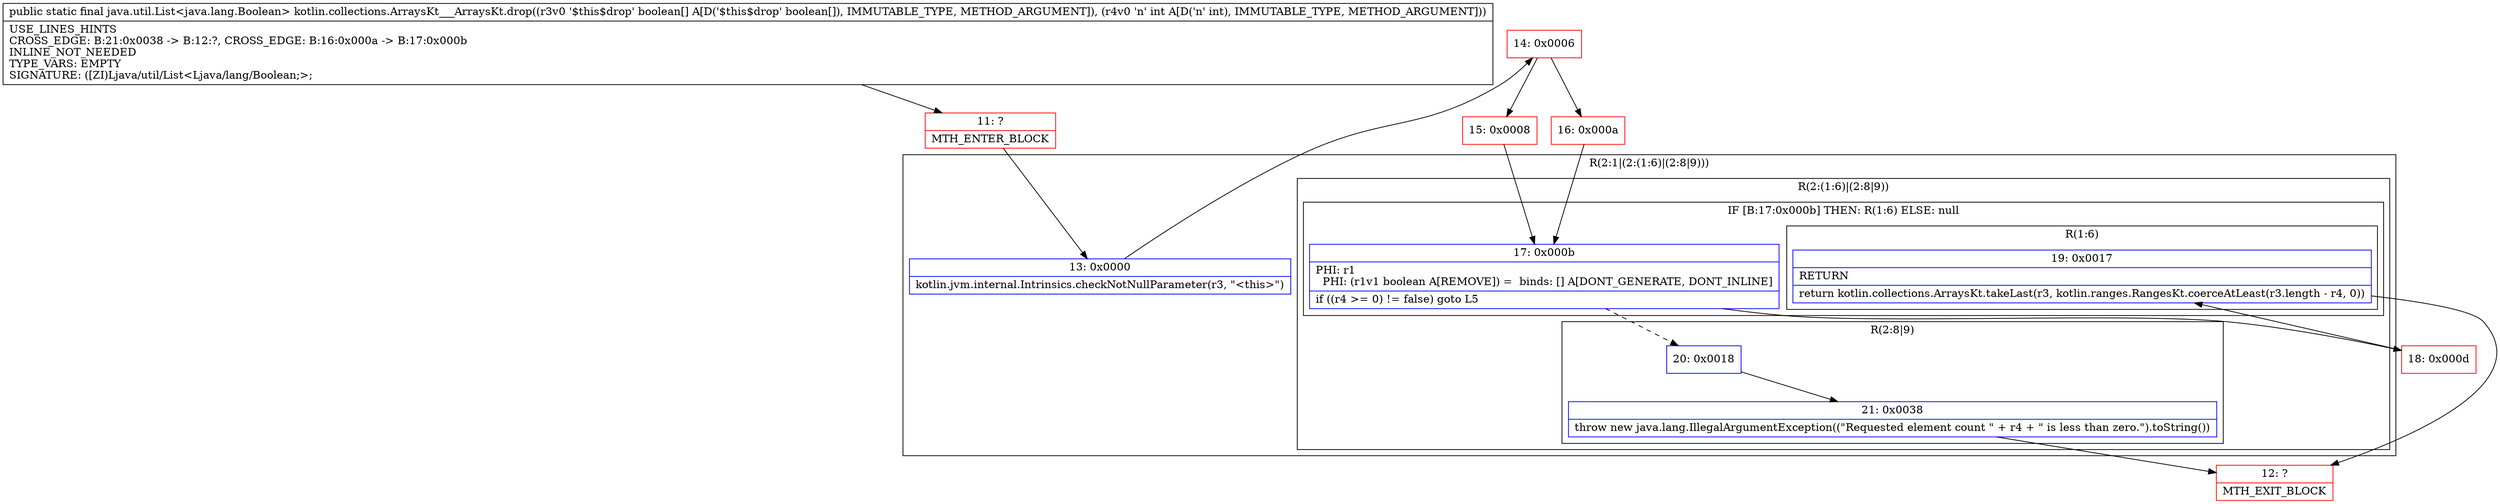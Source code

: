 digraph "CFG forkotlin.collections.ArraysKt___ArraysKt.drop([ZI)Ljava\/util\/List;" {
subgraph cluster_Region_1810062045 {
label = "R(2:1|(2:(1:6)|(2:8|9)))";
node [shape=record,color=blue];
Node_13 [shape=record,label="{13\:\ 0x0000|kotlin.jvm.internal.Intrinsics.checkNotNullParameter(r3, \"\<this\>\")\l}"];
subgraph cluster_Region_539086965 {
label = "R(2:(1:6)|(2:8|9))";
node [shape=record,color=blue];
subgraph cluster_IfRegion_1269481697 {
label = "IF [B:17:0x000b] THEN: R(1:6) ELSE: null";
node [shape=record,color=blue];
Node_17 [shape=record,label="{17\:\ 0x000b|PHI: r1 \l  PHI: (r1v1 boolean A[REMOVE]) =  binds: [] A[DONT_GENERATE, DONT_INLINE]\l|if ((r4 \>= 0) != false) goto L5\l}"];
subgraph cluster_Region_1298536212 {
label = "R(1:6)";
node [shape=record,color=blue];
Node_19 [shape=record,label="{19\:\ 0x0017|RETURN\l|return kotlin.collections.ArraysKt.takeLast(r3, kotlin.ranges.RangesKt.coerceAtLeast(r3.length \- r4, 0))\l}"];
}
}
subgraph cluster_Region_1008900567 {
label = "R(2:8|9)";
node [shape=record,color=blue];
Node_20 [shape=record,label="{20\:\ 0x0018}"];
Node_21 [shape=record,label="{21\:\ 0x0038|throw new java.lang.IllegalArgumentException((\"Requested element count \" + r4 + \" is less than zero.\").toString())\l}"];
}
}
}
Node_11 [shape=record,color=red,label="{11\:\ ?|MTH_ENTER_BLOCK\l}"];
Node_14 [shape=record,color=red,label="{14\:\ 0x0006}"];
Node_15 [shape=record,color=red,label="{15\:\ 0x0008}"];
Node_18 [shape=record,color=red,label="{18\:\ 0x000d}"];
Node_12 [shape=record,color=red,label="{12\:\ ?|MTH_EXIT_BLOCK\l}"];
Node_16 [shape=record,color=red,label="{16\:\ 0x000a}"];
MethodNode[shape=record,label="{public static final java.util.List\<java.lang.Boolean\> kotlin.collections.ArraysKt___ArraysKt.drop((r3v0 '$this$drop' boolean[] A[D('$this$drop' boolean[]), IMMUTABLE_TYPE, METHOD_ARGUMENT]), (r4v0 'n' int A[D('n' int), IMMUTABLE_TYPE, METHOD_ARGUMENT]))  | USE_LINES_HINTS\lCROSS_EDGE: B:21:0x0038 \-\> B:12:?, CROSS_EDGE: B:16:0x000a \-\> B:17:0x000b\lINLINE_NOT_NEEDED\lTYPE_VARS: EMPTY\lSIGNATURE: ([ZI)Ljava\/util\/List\<Ljava\/lang\/Boolean;\>;\l}"];
MethodNode -> Node_11;Node_13 -> Node_14;
Node_17 -> Node_18;
Node_17 -> Node_20[style=dashed];
Node_19 -> Node_12;
Node_20 -> Node_21;
Node_21 -> Node_12;
Node_11 -> Node_13;
Node_14 -> Node_15;
Node_14 -> Node_16;
Node_15 -> Node_17;
Node_18 -> Node_19;
Node_16 -> Node_17;
}

